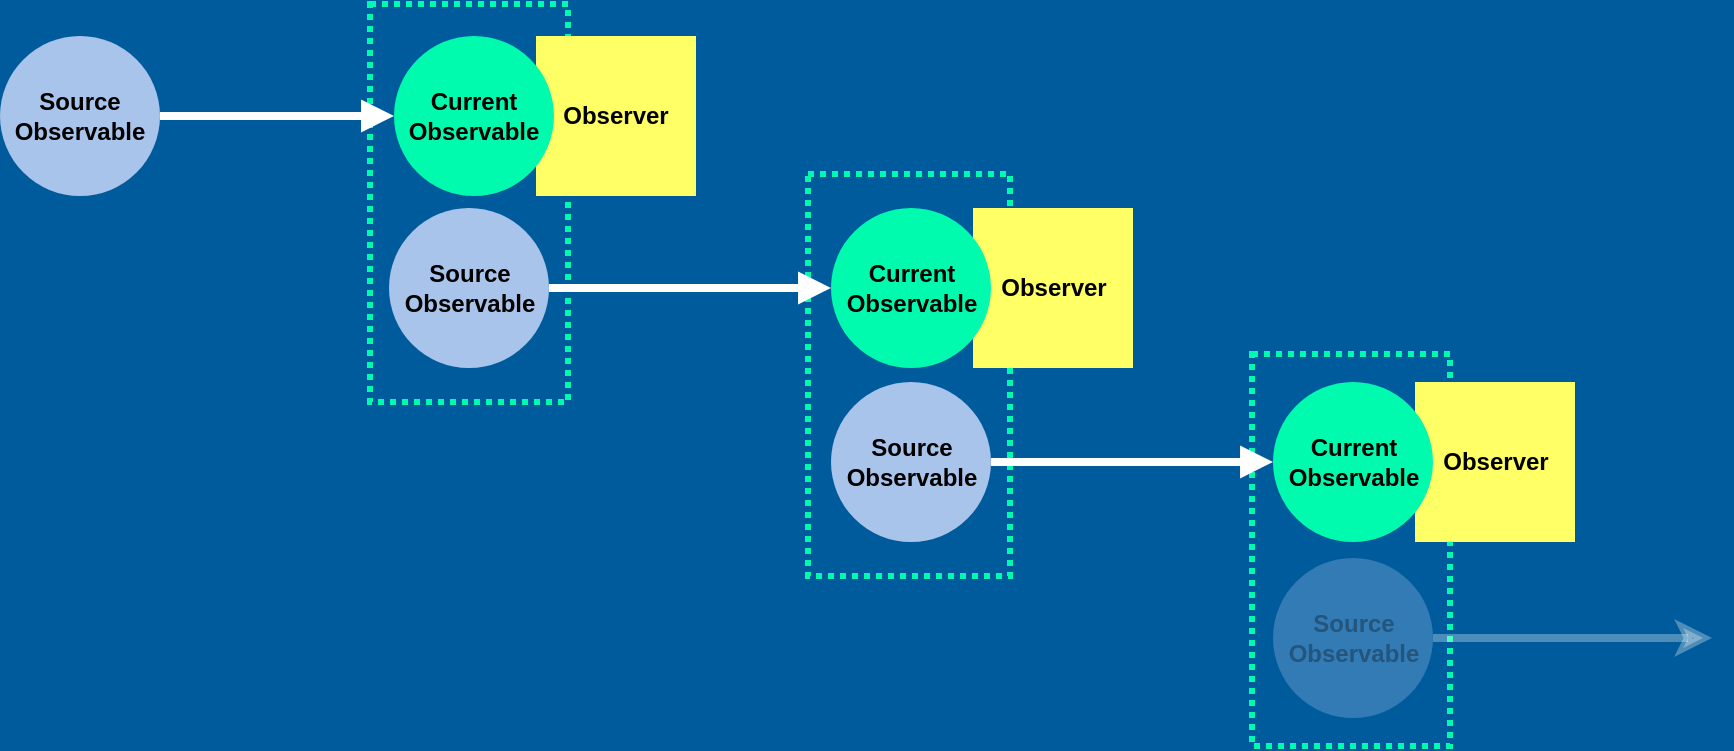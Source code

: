 <mxfile version="12.1.7" type="device" pages="1"><diagram id="sr5jLrGnl8JVa9OlFIh_" name="Page-1"><mxGraphModel dx="1106" dy="920" grid="0" gridSize="10" guides="1" tooltips="1" connect="1" arrows="1" fold="1" page="0" pageScale="1" pageWidth="827" pageHeight="1169" background="#005B9C" math="0" shadow="0"><root><mxCell id="0"/><mxCell id="1" parent="0"/><mxCell id="j6YYCfxdnwh550ppJlb_-1" value="" style="rounded=0;whiteSpace=wrap;html=1;strokeColor=#00FBAF;strokeWidth=3;fillColor=none;fontFamily=Comic Sans MS;fontSize=34;fontColor=#FFFFFF;dashed=1;dashPattern=1 1;" parent="1" vertex="1"><mxGeometry x="739" y="222" width="99" height="196" as="geometry"/></mxCell><mxCell id="j6YYCfxdnwh550ppJlb_-2" value="" style="rounded=0;whiteSpace=wrap;html=1;strokeColor=#00FBAF;strokeWidth=3;fillColor=none;fontFamily=Comic Sans MS;fontSize=34;fontColor=#FFFFFF;dashed=1;dashPattern=1 1;" parent="1" vertex="1"><mxGeometry x="517" y="132" width="101" height="201" as="geometry"/></mxCell><mxCell id="j6YYCfxdnwh550ppJlb_-3" value="" style="rounded=0;whiteSpace=wrap;html=1;strokeColor=#00FBAF;strokeWidth=3;fillColor=none;fontFamily=Comic Sans MS;fontSize=34;fontColor=#FFFFFF;dashed=1;dashPattern=1 1;" parent="1" vertex="1"><mxGeometry x="298" y="47" width="99" height="199" as="geometry"/></mxCell><mxCell id="j6YYCfxdnwh550ppJlb_-4" style="edgeStyle=none;rounded=0;jumpSize=6;html=1;startArrow=none;startFill=0;endArrow=classic;endFill=1;jettySize=auto;orthogonalLoop=1;strokeColor=#FFFFFF;strokeWidth=4;fontFamily=Comic Sans MS;fontSize=34;fontColor=#FFFFFF;opacity=30;" parent="1" source="j6YYCfxdnwh550ppJlb_-7" edge="1"><mxGeometry relative="1" as="geometry"><mxPoint x="969" y="364" as="targetPoint"/></mxGeometry></mxCell><mxCell id="j6YYCfxdnwh550ppJlb_-5" style="edgeStyle=orthogonalEdgeStyle;rounded=0;jumpSize=6;html=1;startArrow=none;startFill=0;endArrow=block;endFill=1;jettySize=auto;orthogonalLoop=1;strokeColor=#FFFFFF;strokeWidth=4;fontFamily=Comic Sans MS;fontSize=34;fontColor=#FFFFFF;" parent="1" source="j6YYCfxdnwh550ppJlb_-6" target="j6YYCfxdnwh550ppJlb_-9" edge="1"><mxGeometry relative="1" as="geometry"/></mxCell><mxCell id="j6YYCfxdnwh550ppJlb_-6" value="Source Observable" style="ellipse;whiteSpace=wrap;html=1;aspect=fixed;fillColor=#A9C4EB;strokeColor=none;strokeWidth=1;fontStyle=1" parent="1" vertex="1"><mxGeometry x="113" y="63" width="80" height="80" as="geometry"/></mxCell><mxCell id="j6YYCfxdnwh550ppJlb_-7" value="Source Observable" style="ellipse;whiteSpace=wrap;html=1;aspect=fixed;fillColor=#A9C4EB;strokeColor=none;strokeWidth=1;fontStyle=1;opacity=30;textOpacity=30;" parent="1" vertex="1"><mxGeometry x="749.5" y="324" width="80" height="80" as="geometry"/></mxCell><mxCell id="j6YYCfxdnwh550ppJlb_-8" value="Observer" style="whiteSpace=wrap;html=1;aspect=fixed;strokeColor=none;fillColor=#FFFF66;fontStyle=1" parent="1" vertex="1"><mxGeometry x="381" y="63" width="80" height="80" as="geometry"/></mxCell><mxCell id="j6YYCfxdnwh550ppJlb_-9" value="Current Observable" style="ellipse;whiteSpace=wrap;html=1;aspect=fixed;fillColor=#00FBAF;strokeColor=none;strokeWidth=8;fontStyle=1;perimeterSpacing=0;" parent="1" vertex="1"><mxGeometry x="310" y="63" width="80" height="80" as="geometry"/></mxCell><mxCell id="j6YYCfxdnwh550ppJlb_-10" style="edgeStyle=orthogonalEdgeStyle;rounded=0;jumpSize=6;html=1;startArrow=none;startFill=0;endArrow=block;endFill=1;jettySize=auto;orthogonalLoop=1;strokeColor=#FFFFFF;strokeWidth=4;fontFamily=Comic Sans MS;fontSize=34;fontColor=#FFFFFF;" parent="1" source="j6YYCfxdnwh550ppJlb_-11" target="j6YYCfxdnwh550ppJlb_-13" edge="1"><mxGeometry relative="1" as="geometry"/></mxCell><mxCell id="j6YYCfxdnwh550ppJlb_-11" value="Source Observable" style="ellipse;whiteSpace=wrap;html=1;aspect=fixed;fillColor=#A9C4EB;strokeColor=none;strokeWidth=1;fontStyle=1" parent="1" vertex="1"><mxGeometry x="307.5" y="149" width="80" height="80" as="geometry"/></mxCell><mxCell id="j6YYCfxdnwh550ppJlb_-12" value="Observer" style="whiteSpace=wrap;html=1;aspect=fixed;strokeColor=none;fillColor=#FFFF66;fontStyle=1" parent="1" vertex="1"><mxGeometry x="599.5" y="149" width="80" height="80" as="geometry"/></mxCell><mxCell id="j6YYCfxdnwh550ppJlb_-13" value="Current Observable" style="ellipse;whiteSpace=wrap;html=1;aspect=fixed;fillColor=#00FBAF;strokeColor=none;strokeWidth=8;fontStyle=1;perimeterSpacing=0;" parent="1" vertex="1"><mxGeometry x="528.5" y="149" width="80" height="80" as="geometry"/></mxCell><mxCell id="j6YYCfxdnwh550ppJlb_-14" style="edgeStyle=orthogonalEdgeStyle;rounded=0;jumpSize=6;html=1;startArrow=none;startFill=0;endArrow=block;endFill=1;jettySize=auto;orthogonalLoop=1;strokeColor=#FFFFFF;strokeWidth=4;fontFamily=Comic Sans MS;fontSize=34;fontColor=#FFFFFF;" parent="1" source="j6YYCfxdnwh550ppJlb_-15" target="j6YYCfxdnwh550ppJlb_-17" edge="1"><mxGeometry relative="1" as="geometry"/></mxCell><mxCell id="j6YYCfxdnwh550ppJlb_-15" value="Source Observable" style="ellipse;whiteSpace=wrap;html=1;aspect=fixed;fillColor=#A9C4EB;strokeColor=none;strokeWidth=1;fontStyle=1" parent="1" vertex="1"><mxGeometry x="528.5" y="236" width="80" height="80" as="geometry"/></mxCell><mxCell id="j6YYCfxdnwh550ppJlb_-16" value="Observer" style="whiteSpace=wrap;html=1;aspect=fixed;strokeColor=none;fillColor=#FFFF66;fontStyle=1" parent="1" vertex="1"><mxGeometry x="820.5" y="236" width="80" height="80" as="geometry"/></mxCell><mxCell id="j6YYCfxdnwh550ppJlb_-17" value="Current Observable" style="ellipse;whiteSpace=wrap;html=1;aspect=fixed;fillColor=#00FBAF;strokeColor=none;strokeWidth=8;fontStyle=1;perimeterSpacing=0;" parent="1" vertex="1"><mxGeometry x="749.5" y="236" width="80" height="80" as="geometry"/></mxCell></root></mxGraphModel></diagram></mxfile>